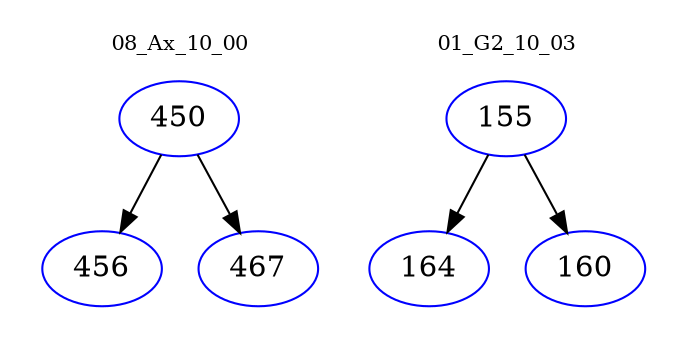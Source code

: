digraph{
subgraph cluster_0 {
color = white
label = "08_Ax_10_00";
fontsize=10;
T0_450 [label="450", color="blue"]
T0_450 -> T0_456 [color="black"]
T0_456 [label="456", color="blue"]
T0_450 -> T0_467 [color="black"]
T0_467 [label="467", color="blue"]
}
subgraph cluster_1 {
color = white
label = "01_G2_10_03";
fontsize=10;
T1_155 [label="155", color="blue"]
T1_155 -> T1_164 [color="black"]
T1_164 [label="164", color="blue"]
T1_155 -> T1_160 [color="black"]
T1_160 [label="160", color="blue"]
}
}
